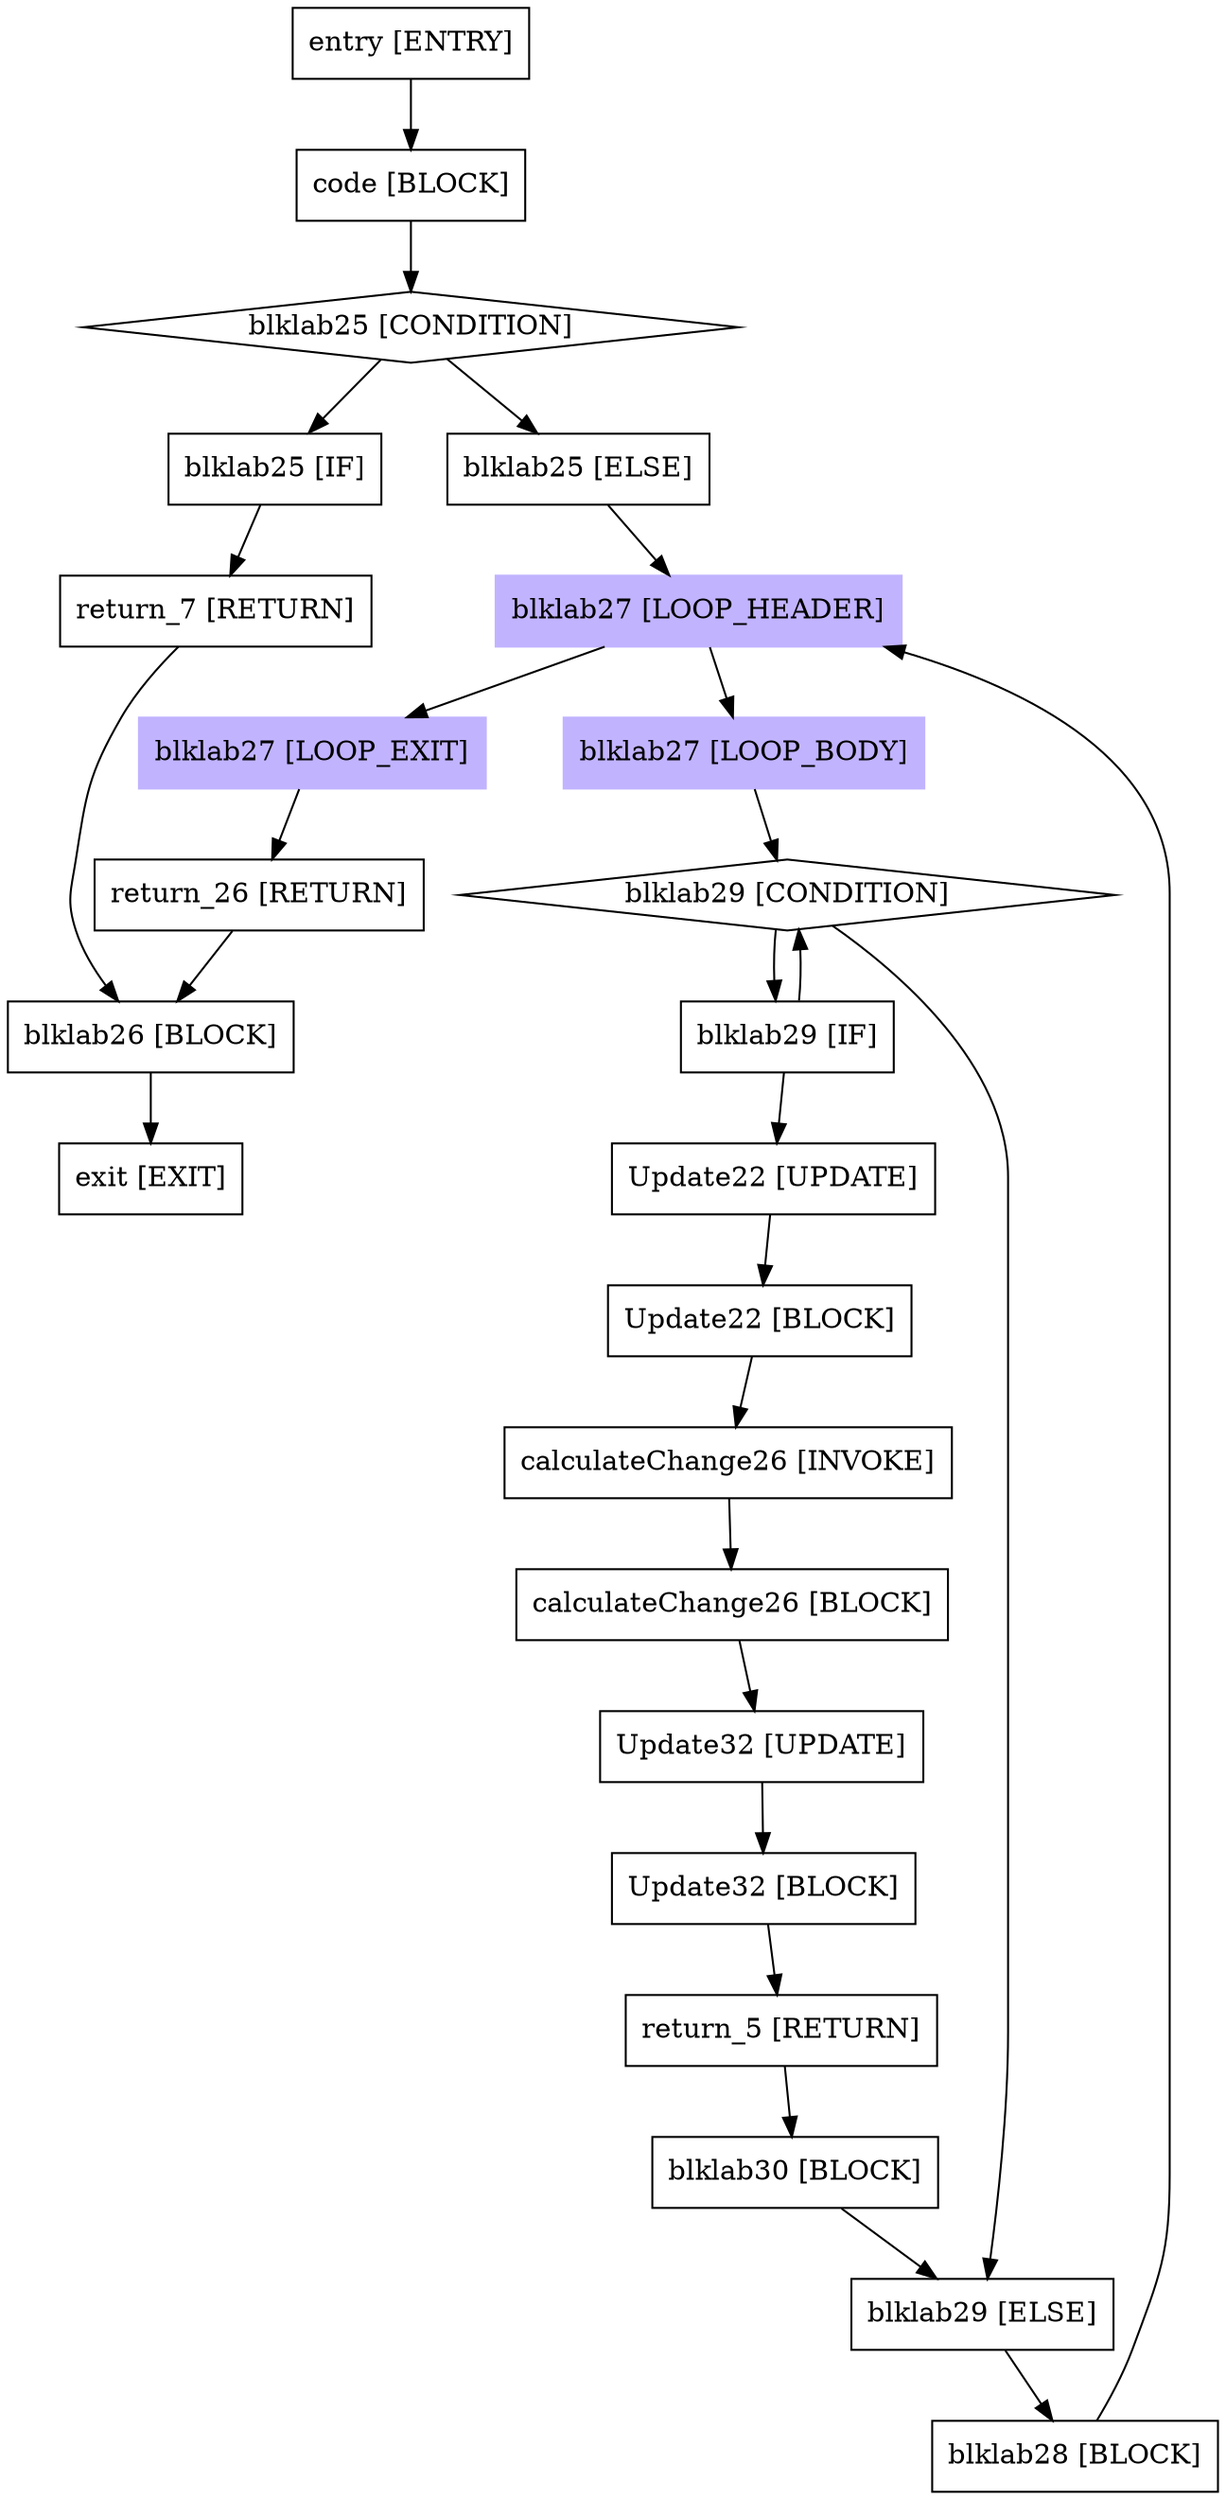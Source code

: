 digraph calculateChange{
"entry [ENTRY]"[shape=box];
"code [BLOCK]"[shape=box];
"blklab25 [CONDITION]"[shape=diamond];
"blklab25 [IF]"[shape=box];
"blklab25 [ELSE]"[shape=box];
"return_7 [RETURN]"[shape=box];
"blklab26 [BLOCK]"[shape=box];
"blklab27 [LOOP_HEADER]"[shape=box,style=filled,color=".7 .3 1.0"];
"blklab27 [LOOP_BODY]"[shape=box,style=filled,color=".7 .3 1.0"];
"blklab27 [LOOP_EXIT]"[shape=box,style=filled,color=".7 .3 1.0"];
"blklab29 [CONDITION]"[shape=diamond];
"blklab29 [IF]"[shape=box];
"blklab29 [ELSE]"[shape=box];
"Update22 [UPDATE]"[shape=box];
"Update22 [BLOCK]"[shape=box];
"calculateChange26 [INVOKE]"[shape=box];
"calculateChange26 [BLOCK]"[shape=box];
"Update32 [UPDATE]"[shape=box];
"Update32 [BLOCK]"[shape=box];
"return_5 [RETURN]"[shape=box];
"blklab30 [BLOCK]"[shape=box];
"blklab28 [BLOCK]"[shape=box];
"return_26 [RETURN]"[shape=box];
"exit [EXIT]"[shape=box];
"entry [ENTRY]"->"code [BLOCK]";
"code [BLOCK]"->"blklab25 [CONDITION]";
"blklab25 [CONDITION]"->"blklab25 [IF]";
"blklab25 [CONDITION]"->"blklab25 [ELSE]";
"blklab25 [IF]"->"return_7 [RETURN]";
"blklab25 [ELSE]"->"blklab27 [LOOP_HEADER]";
"return_7 [RETURN]"->"blklab26 [BLOCK]";
"blklab26 [BLOCK]"->"exit [EXIT]";
"blklab27 [LOOP_HEADER]"->"blklab27 [LOOP_BODY]";
"blklab27 [LOOP_HEADER]"->"blklab27 [LOOP_EXIT]";
"blklab27 [LOOP_BODY]"->"blklab29 [CONDITION]";
"blklab27 [LOOP_EXIT]"->"return_26 [RETURN]";
"blklab29 [CONDITION]"->"blklab29 [IF]";
"blklab29 [CONDITION]"->"blklab29 [ELSE]";
"blklab29 [IF]"->"blklab29 [CONDITION]";
"blklab29 [IF]"->"Update22 [UPDATE]";
"blklab29 [ELSE]"->"blklab28 [BLOCK]";
"Update22 [UPDATE]"->"Update22 [BLOCK]";
"Update22 [BLOCK]"->"calculateChange26 [INVOKE]";
"calculateChange26 [INVOKE]"->"calculateChange26 [BLOCK]";
"calculateChange26 [BLOCK]"->"Update32 [UPDATE]";
"Update32 [UPDATE]"->"Update32 [BLOCK]";
"Update32 [BLOCK]"->"return_5 [RETURN]";
"return_5 [RETURN]"->"blklab30 [BLOCK]";
"blklab30 [BLOCK]"->"blklab29 [ELSE]";
"blklab28 [BLOCK]"->"blklab27 [LOOP_HEADER]";
"return_26 [RETURN]"->"blklab26 [BLOCK]";

}
